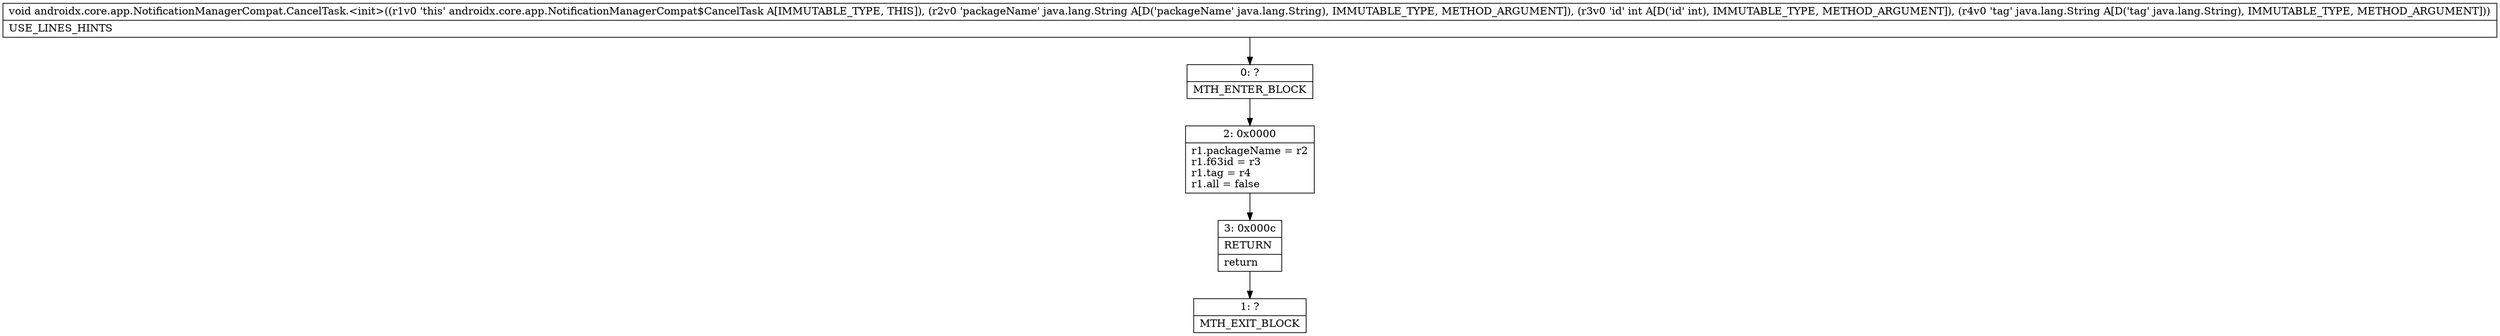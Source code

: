 digraph "CFG forandroidx.core.app.NotificationManagerCompat.CancelTask.\<init\>(Ljava\/lang\/String;ILjava\/lang\/String;)V" {
Node_0 [shape=record,label="{0\:\ ?|MTH_ENTER_BLOCK\l}"];
Node_2 [shape=record,label="{2\:\ 0x0000|r1.packageName = r2\lr1.f63id = r3\lr1.tag = r4\lr1.all = false\l}"];
Node_3 [shape=record,label="{3\:\ 0x000c|RETURN\l|return\l}"];
Node_1 [shape=record,label="{1\:\ ?|MTH_EXIT_BLOCK\l}"];
MethodNode[shape=record,label="{void androidx.core.app.NotificationManagerCompat.CancelTask.\<init\>((r1v0 'this' androidx.core.app.NotificationManagerCompat$CancelTask A[IMMUTABLE_TYPE, THIS]), (r2v0 'packageName' java.lang.String A[D('packageName' java.lang.String), IMMUTABLE_TYPE, METHOD_ARGUMENT]), (r3v0 'id' int A[D('id' int), IMMUTABLE_TYPE, METHOD_ARGUMENT]), (r4v0 'tag' java.lang.String A[D('tag' java.lang.String), IMMUTABLE_TYPE, METHOD_ARGUMENT]))  | USE_LINES_HINTS\l}"];
MethodNode -> Node_0;Node_0 -> Node_2;
Node_2 -> Node_3;
Node_3 -> Node_1;
}

